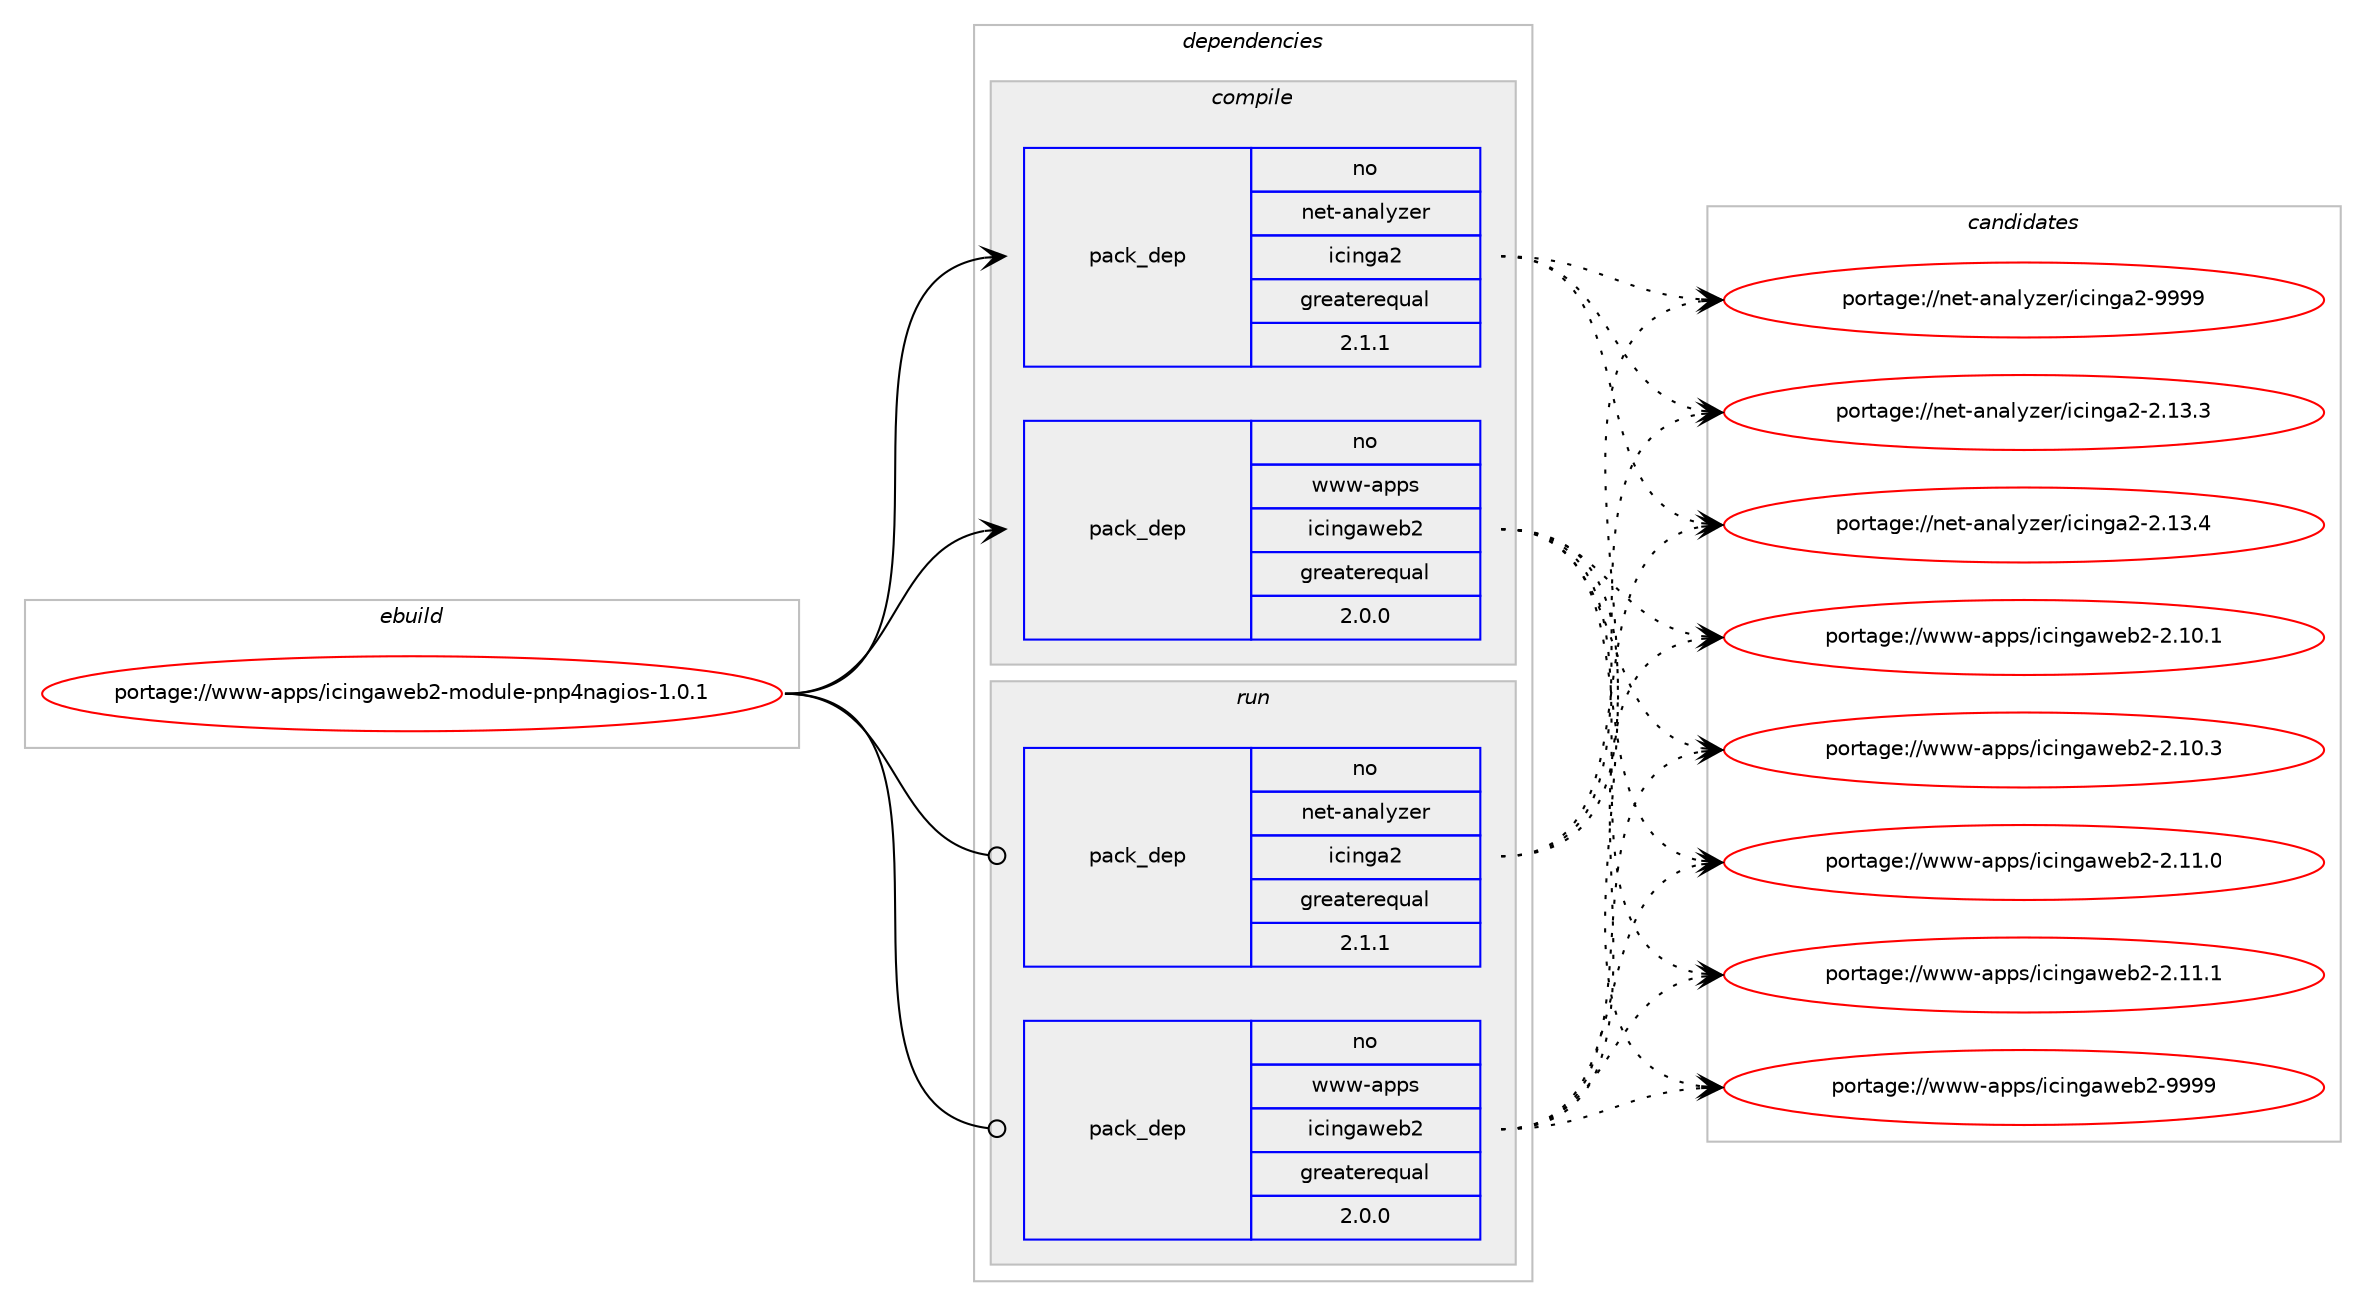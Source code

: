 digraph prolog {

# *************
# Graph options
# *************

newrank=true;
concentrate=true;
compound=true;
graph [rankdir=LR,fontname=Helvetica,fontsize=10,ranksep=1.5];#, ranksep=2.5, nodesep=0.2];
edge  [arrowhead=vee];
node  [fontname=Helvetica,fontsize=10];

# **********
# The ebuild
# **********

subgraph cluster_leftcol {
color=gray;
rank=same;
label=<<i>ebuild</i>>;
id [label="portage://www-apps/icingaweb2-module-pnp4nagios-1.0.1", color=red, width=4, href="../www-apps/icingaweb2-module-pnp4nagios-1.0.1.svg"];
}

# ****************
# The dependencies
# ****************

subgraph cluster_midcol {
color=gray;
label=<<i>dependencies</i>>;
subgraph cluster_compile {
fillcolor="#eeeeee";
style=filled;
label=<<i>compile</i>>;
subgraph pack345 {
dependency694 [label=<<TABLE BORDER="0" CELLBORDER="1" CELLSPACING="0" CELLPADDING="4" WIDTH="220"><TR><TD ROWSPAN="6" CELLPADDING="30">pack_dep</TD></TR><TR><TD WIDTH="110">no</TD></TR><TR><TD>net-analyzer</TD></TR><TR><TD>icinga2</TD></TR><TR><TD>greaterequal</TD></TR><TR><TD>2.1.1</TD></TR></TABLE>>, shape=none, color=blue];
}
id:e -> dependency694:w [weight=20,style="solid",arrowhead="vee"];
subgraph pack346 {
dependency695 [label=<<TABLE BORDER="0" CELLBORDER="1" CELLSPACING="0" CELLPADDING="4" WIDTH="220"><TR><TD ROWSPAN="6" CELLPADDING="30">pack_dep</TD></TR><TR><TD WIDTH="110">no</TD></TR><TR><TD>www-apps</TD></TR><TR><TD>icingaweb2</TD></TR><TR><TD>greaterequal</TD></TR><TR><TD>2.0.0</TD></TR></TABLE>>, shape=none, color=blue];
}
id:e -> dependency695:w [weight=20,style="solid",arrowhead="vee"];
}
subgraph cluster_compileandrun {
fillcolor="#eeeeee";
style=filled;
label=<<i>compile and run</i>>;
}
subgraph cluster_run {
fillcolor="#eeeeee";
style=filled;
label=<<i>run</i>>;
subgraph pack347 {
dependency696 [label=<<TABLE BORDER="0" CELLBORDER="1" CELLSPACING="0" CELLPADDING="4" WIDTH="220"><TR><TD ROWSPAN="6" CELLPADDING="30">pack_dep</TD></TR><TR><TD WIDTH="110">no</TD></TR><TR><TD>net-analyzer</TD></TR><TR><TD>icinga2</TD></TR><TR><TD>greaterequal</TD></TR><TR><TD>2.1.1</TD></TR></TABLE>>, shape=none, color=blue];
}
id:e -> dependency696:w [weight=20,style="solid",arrowhead="odot"];
subgraph pack348 {
dependency697 [label=<<TABLE BORDER="0" CELLBORDER="1" CELLSPACING="0" CELLPADDING="4" WIDTH="220"><TR><TD ROWSPAN="6" CELLPADDING="30">pack_dep</TD></TR><TR><TD WIDTH="110">no</TD></TR><TR><TD>www-apps</TD></TR><TR><TD>icingaweb2</TD></TR><TR><TD>greaterequal</TD></TR><TR><TD>2.0.0</TD></TR></TABLE>>, shape=none, color=blue];
}
id:e -> dependency697:w [weight=20,style="solid",arrowhead="odot"];
}
}

# **************
# The candidates
# **************

subgraph cluster_choices {
rank=same;
color=gray;
label=<<i>candidates</i>>;

subgraph choice345 {
color=black;
nodesep=1;
choice1101011164597110971081211221011144710599105110103975045504649514651 [label="portage://net-analyzer/icinga2-2.13.3", color=red, width=4,href="../net-analyzer/icinga2-2.13.3.svg"];
choice1101011164597110971081211221011144710599105110103975045504649514652 [label="portage://net-analyzer/icinga2-2.13.4", color=red, width=4,href="../net-analyzer/icinga2-2.13.4.svg"];
choice110101116459711097108121122101114471059910511010397504557575757 [label="portage://net-analyzer/icinga2-9999", color=red, width=4,href="../net-analyzer/icinga2-9999.svg"];
dependency694:e -> choice1101011164597110971081211221011144710599105110103975045504649514651:w [style=dotted,weight="100"];
dependency694:e -> choice1101011164597110971081211221011144710599105110103975045504649514652:w [style=dotted,weight="100"];
dependency694:e -> choice110101116459711097108121122101114471059910511010397504557575757:w [style=dotted,weight="100"];
}
subgraph choice346 {
color=black;
nodesep=1;
choice1191191194597112112115471059910511010397119101985045504649484649 [label="portage://www-apps/icingaweb2-2.10.1", color=red, width=4,href="../www-apps/icingaweb2-2.10.1.svg"];
choice1191191194597112112115471059910511010397119101985045504649484651 [label="portage://www-apps/icingaweb2-2.10.3", color=red, width=4,href="../www-apps/icingaweb2-2.10.3.svg"];
choice1191191194597112112115471059910511010397119101985045504649494648 [label="portage://www-apps/icingaweb2-2.11.0", color=red, width=4,href="../www-apps/icingaweb2-2.11.0.svg"];
choice1191191194597112112115471059910511010397119101985045504649494649 [label="portage://www-apps/icingaweb2-2.11.1", color=red, width=4,href="../www-apps/icingaweb2-2.11.1.svg"];
choice119119119459711211211547105991051101039711910198504557575757 [label="portage://www-apps/icingaweb2-9999", color=red, width=4,href="../www-apps/icingaweb2-9999.svg"];
dependency695:e -> choice1191191194597112112115471059910511010397119101985045504649484649:w [style=dotted,weight="100"];
dependency695:e -> choice1191191194597112112115471059910511010397119101985045504649484651:w [style=dotted,weight="100"];
dependency695:e -> choice1191191194597112112115471059910511010397119101985045504649494648:w [style=dotted,weight="100"];
dependency695:e -> choice1191191194597112112115471059910511010397119101985045504649494649:w [style=dotted,weight="100"];
dependency695:e -> choice119119119459711211211547105991051101039711910198504557575757:w [style=dotted,weight="100"];
}
subgraph choice347 {
color=black;
nodesep=1;
choice1101011164597110971081211221011144710599105110103975045504649514651 [label="portage://net-analyzer/icinga2-2.13.3", color=red, width=4,href="../net-analyzer/icinga2-2.13.3.svg"];
choice1101011164597110971081211221011144710599105110103975045504649514652 [label="portage://net-analyzer/icinga2-2.13.4", color=red, width=4,href="../net-analyzer/icinga2-2.13.4.svg"];
choice110101116459711097108121122101114471059910511010397504557575757 [label="portage://net-analyzer/icinga2-9999", color=red, width=4,href="../net-analyzer/icinga2-9999.svg"];
dependency696:e -> choice1101011164597110971081211221011144710599105110103975045504649514651:w [style=dotted,weight="100"];
dependency696:e -> choice1101011164597110971081211221011144710599105110103975045504649514652:w [style=dotted,weight="100"];
dependency696:e -> choice110101116459711097108121122101114471059910511010397504557575757:w [style=dotted,weight="100"];
}
subgraph choice348 {
color=black;
nodesep=1;
choice1191191194597112112115471059910511010397119101985045504649484649 [label="portage://www-apps/icingaweb2-2.10.1", color=red, width=4,href="../www-apps/icingaweb2-2.10.1.svg"];
choice1191191194597112112115471059910511010397119101985045504649484651 [label="portage://www-apps/icingaweb2-2.10.3", color=red, width=4,href="../www-apps/icingaweb2-2.10.3.svg"];
choice1191191194597112112115471059910511010397119101985045504649494648 [label="portage://www-apps/icingaweb2-2.11.0", color=red, width=4,href="../www-apps/icingaweb2-2.11.0.svg"];
choice1191191194597112112115471059910511010397119101985045504649494649 [label="portage://www-apps/icingaweb2-2.11.1", color=red, width=4,href="../www-apps/icingaweb2-2.11.1.svg"];
choice119119119459711211211547105991051101039711910198504557575757 [label="portage://www-apps/icingaweb2-9999", color=red, width=4,href="../www-apps/icingaweb2-9999.svg"];
dependency697:e -> choice1191191194597112112115471059910511010397119101985045504649484649:w [style=dotted,weight="100"];
dependency697:e -> choice1191191194597112112115471059910511010397119101985045504649484651:w [style=dotted,weight="100"];
dependency697:e -> choice1191191194597112112115471059910511010397119101985045504649494648:w [style=dotted,weight="100"];
dependency697:e -> choice1191191194597112112115471059910511010397119101985045504649494649:w [style=dotted,weight="100"];
dependency697:e -> choice119119119459711211211547105991051101039711910198504557575757:w [style=dotted,weight="100"];
}
}

}
